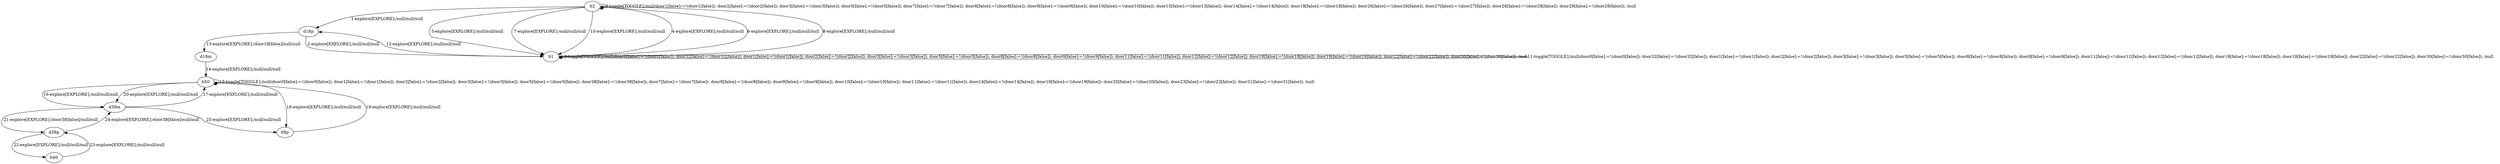 # Total number of goals covered by this test: 1
# b40 --> d38p

digraph g {
"b2" -> "d18p" [label = "1-explore[EXPLORE];/null/null/null"];
"d18p" -> "b1" [label = "2-explore[EXPLORE];/null/null/null"];
"b1" -> "b1" [label = "3-toggle[TOGGLE];/null/door0[false]:=!(door0[false]); door32[false]:=!(door32[false]); door1[false]:=!(door1[false]); door2[false]:=!(door2[false]); door3[false]:=!(door3[false]); door5[false]:=!(door5[false]); door8[false]:=!(door8[false]); door9[false]:=!(door9[false]); door11[false]:=!(door11[false]); door12[false]:=!(door12[false]); door18[false]:=!(door18[false]); door19[false]:=!(door19[false]); door22[false]:=!(door22[false]); door30[false]:=!(door30[false]); /null"];
"b1" -> "b2" [label = "4-explore[EXPLORE];/null/null/null"];
"b2" -> "b1" [label = "5-explore[EXPLORE];/null/null/null"];
"b1" -> "b2" [label = "6-explore[EXPLORE];/null/null/null"];
"b2" -> "b1" [label = "7-explore[EXPLORE];/null/null/null"];
"b1" -> "b2" [label = "8-explore[EXPLORE];/null/null/null"];
"b2" -> "b2" [label = "9-toggle[TOGGLE];/null/door1[false]:=!(door1[false]); door2[false]:=!(door2[false]); door3[false]:=!(door3[false]); door5[false]:=!(door5[false]); door7[false]:=!(door7[false]); door8[false]:=!(door8[false]); door9[false]:=!(door9[false]); door10[false]:=!(door10[false]); door13[false]:=!(door13[false]); door14[false]:=!(door14[false]); door18[false]:=!(door18[false]); door26[false]:=!(door26[false]); door27[false]:=!(door27[false]); door28[false]:=!(door28[false]); door29[false]:=!(door29[false]); /null"];
"b2" -> "b1" [label = "10-explore[EXPLORE];/null/null/null"];
"b1" -> "b1" [label = "11-toggle[TOGGLE];/null/door0[false]:=!(door0[false]); door32[false]:=!(door32[false]); door1[false]:=!(door1[false]); door2[false]:=!(door2[false]); door3[false]:=!(door3[false]); door5[false]:=!(door5[false]); door8[false]:=!(door8[false]); door9[false]:=!(door9[false]); door11[false]:=!(door11[false]); door12[false]:=!(door12[false]); door18[false]:=!(door18[false]); door19[false]:=!(door19[false]); door22[false]:=!(door22[false]); door30[false]:=!(door30[false]); /null"];
"b1" -> "d18p" [label = "12-explore[EXPLORE];/null/null/null"];
"d18p" -> "d18m" [label = "13-explore[EXPLORE];/door18[false]/null/null"];
"d18m" -> "b50" [label = "14-explore[EXPLORE];/null/null/null"];
"b50" -> "b50" [label = "15-toggle[TOGGLE];/null/door0[false]:=!(door0[false]); door1[false]:=!(door1[false]); door2[false]:=!(door2[false]); door3[false]:=!(door3[false]); door5[false]:=!(door5[false]); door38[false]:=!(door38[false]); door7[false]:=!(door7[false]); door8[false]:=!(door8[false]); door9[false]:=!(door9[false]); door10[false]:=!(door10[false]); door11[false]:=!(door11[false]); door14[false]:=!(door14[false]); door19[false]:=!(door19[false]); door20[false]:=!(door20[false]); door23[false]:=!(door23[false]); door31[false]:=!(door31[false]); /null"];
"b50" -> "d38m" [label = "16-explore[EXPLORE];/null/null/null"];
"d38m" -> "b50" [label = "17-explore[EXPLORE];/null/null/null"];
"b50" -> "d8p" [label = "18-explore[EXPLORE];/null/null/null"];
"d8p" -> "b50" [label = "19-explore[EXPLORE];/null/null/null"];
"b50" -> "d38m" [label = "20-explore[EXPLORE];/null/null/null"];
"d38m" -> "d38p" [label = "21-explore[EXPLORE];/door38[false]/null/null"];
"d38p" -> "b40" [label = "22-explore[EXPLORE];/null/null/null"];
"b40" -> "d38p" [label = "23-explore[EXPLORE];/null/null/null"];
"d38p" -> "d38m" [label = "24-explore[EXPLORE];/door38[false]/null/null"];
"d38m" -> "d8p" [label = "25-explore[EXPLORE];/null/null/null"];
}